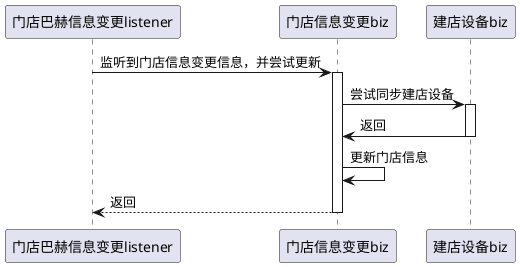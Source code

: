 
@startuml

participant 门店巴赫信息变更listener as listener
participant 门店信息变更biz as shopBiz
participant 建店设备biz as shopBuildDeviceBiz

listener -> shopBiz : 监听到门店信息变更信息，并尝试更新
activate shopBiz
shopBiz -> shopBuildDeviceBiz : 尝试同步建店设备
    activate shopBuildDeviceBiz
    shopBuildDeviceBiz -> shopBiz : 返回
    deactivate shopBuildDeviceBiz
shopBiz -> shopBiz : 更新门店信息
shopBiz --> listener : 返回
deactivate shopBiz
@enduml